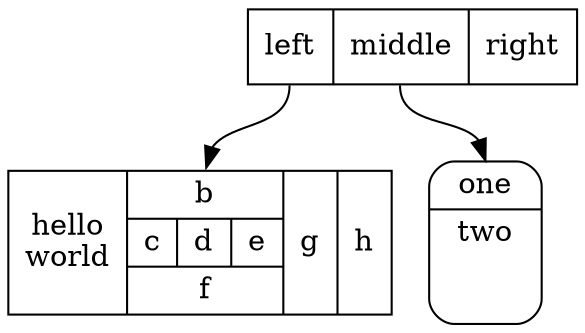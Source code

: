 digraph structs {
    /*
    定义一棵树,这棵树有左右指针
    尖括号里面的内容表示索引,相当于链接
    */
    node[shape=record]#这句话使得将label中的竖线解释成多个格子
    struct1 [label="<f0> left|<f1> middle|<f2> right"];
    struct2 [label="{<f0> one|<f1> two\n\n\n}" shape=Mrecord];
    struct3 [label="hello\nworld |{<f1> b |{c|<here> d|e}| f}| g | h"];
    struct1:f1 -> struct2:f0;
    struct1:f0 -> struct3:f1;
}